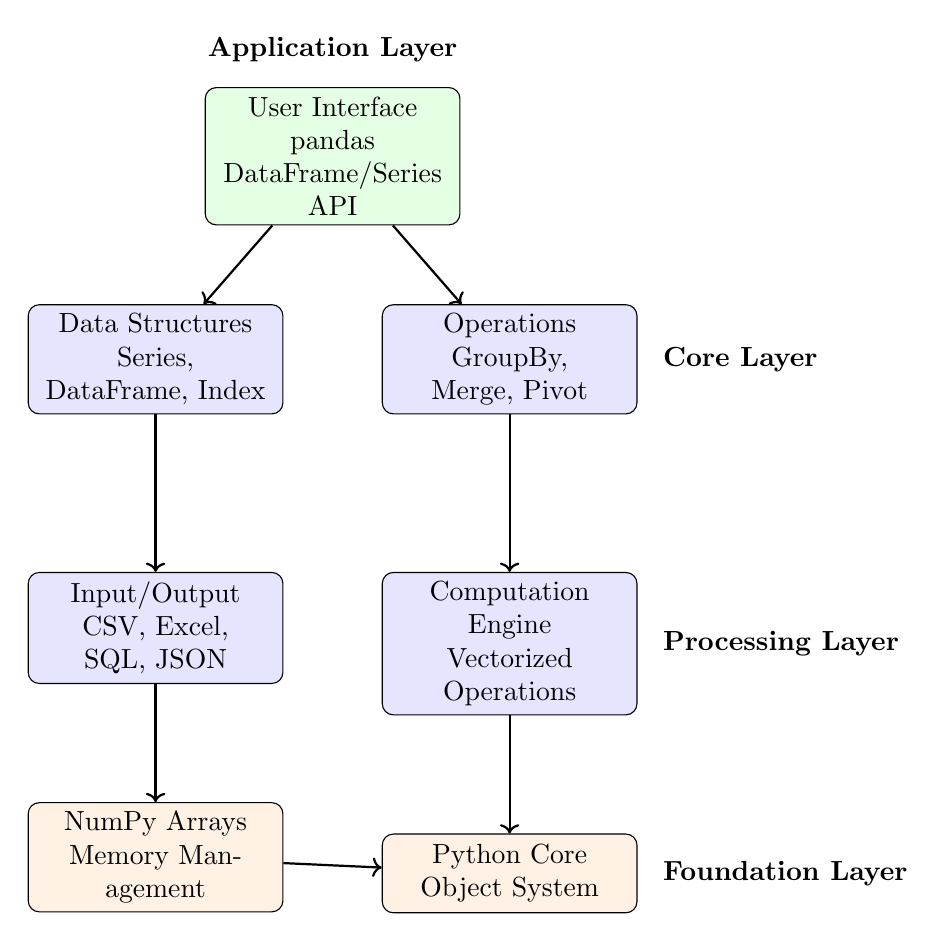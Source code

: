 \begin{tikzpicture}[
    node distance=2cm,
    box/.style={rectangle, draw, fill=blue!10, text width=3cm, text centered, rounded corners, minimum height=1cm},
    arrow/.style={->, thick}
]

% Top layer - User Interface
\node[box, fill=green!10] (user) {User Interface \\ pandas DataFrame/Series API};

% Middle layer - Core Components
\node[box, below left=1cm and -1cm of user] (structures) {Data Structures \\ Series, DataFrame, Index};
\node[box, below right=1cm and -1cm of user] (operations) {Operations \\ GroupBy, Merge, Pivot};

% Data Processing Layer
\node[box, below=2cm of structures] (io) {Input/Output \\ CSV, Excel, SQL, JSON};
\node[box, below=2cm of operations] (compute) {Computation Engine \\ Vectorized Operations};

% Foundation layer
\node[box, below=1.5cm of io, fill=orange!10] (numpy) {NumPy Arrays \\ Memory Management};
\node[box, below=1.5cm of compute, fill=orange!10] (python) {Python Core \\ Object System};

% Arrows
\draw[arrow] (user) -- (structures);
\draw[arrow] (user) -- (operations);
\draw[arrow] (structures) -- (io);
\draw[arrow] (operations) -- (compute);
\draw[arrow] (io) -- (numpy);
\draw[arrow] (compute) -- (python);
\draw[arrow] (numpy) -- (python);

% Labels
\node[above=0.2cm of user] {\textbf{Application Layer}};
\node[right=0.2cm of operations] {\textbf{Core Layer}};
\node[right=0.2cm of compute] {\textbf{Processing Layer}};
\node[right=0.2cm of python] {\textbf{Foundation Layer}};

\end{tikzpicture}